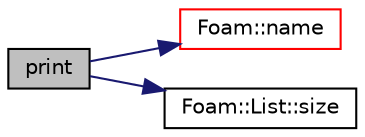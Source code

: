 digraph "print"
{
  bgcolor="transparent";
  edge [fontname="Helvetica",fontsize="10",labelfontname="Helvetica",labelfontsize="10"];
  node [fontname="Helvetica",fontsize="10",shape=record];
  rankdir="LR";
  Node929 [label="print",height=0.2,width=0.4,color="black", fillcolor="grey75", style="filled", fontcolor="black"];
  Node929 -> Node930 [color="midnightblue",fontsize="10",style="solid",fontname="Helvetica"];
  Node930 [label="Foam::name",height=0.2,width=0.4,color="red",URL="$a21851.html#adcb0df2bd4953cb6bb390272d8263c3a",tooltip="Return a string representation of a complex. "];
  Node929 -> Node933 [color="midnightblue",fontsize="10",style="solid",fontname="Helvetica"];
  Node933 [label="Foam::List::size",height=0.2,width=0.4,color="black",URL="$a26833.html#a8a5f6fa29bd4b500caf186f60245b384",tooltip="Override size to be inconsistent with allocated storage. "];
}
